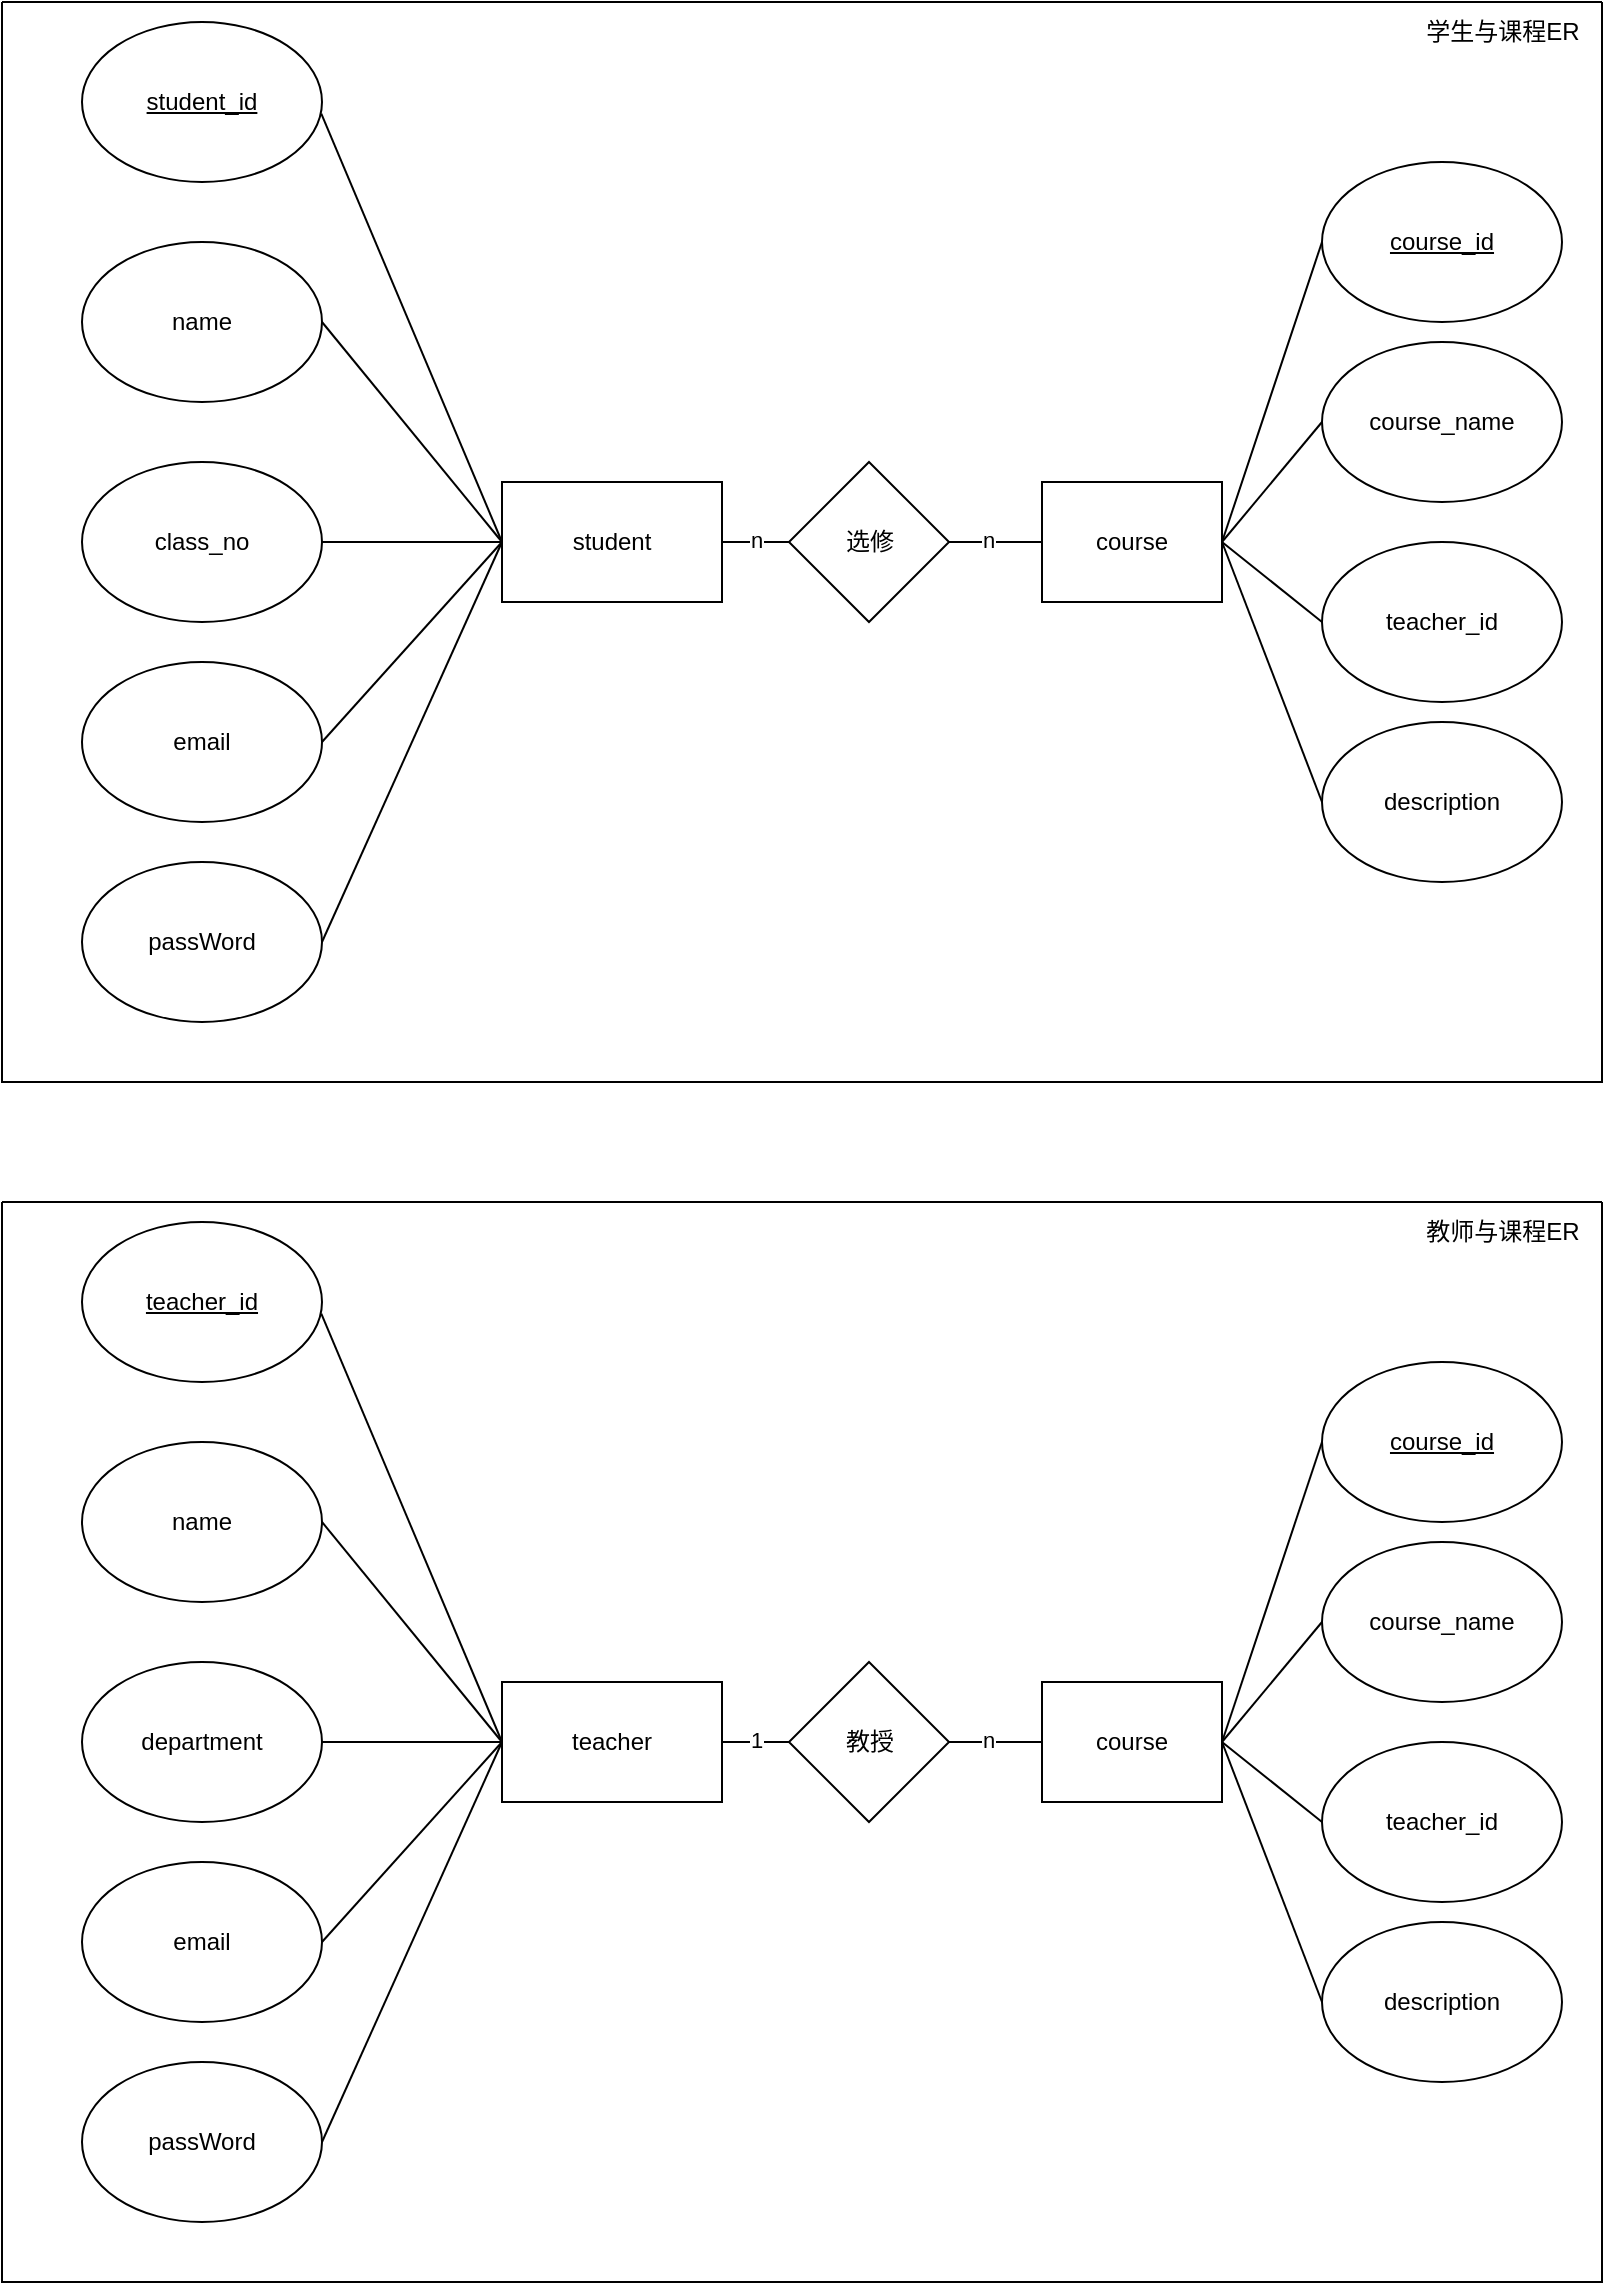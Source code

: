 <mxfile version="24.6.4" type="github">
  <diagram name="第 1 页" id="QonXaU6UfeMdcegaqnbO">
    <mxGraphModel dx="1238" dy="683" grid="1" gridSize="10" guides="1" tooltips="1" connect="1" arrows="1" fold="1" page="1" pageScale="1" pageWidth="827" pageHeight="1169" math="0" shadow="0">
      <root>
        <mxCell id="0" />
        <mxCell id="1" parent="0" />
        <mxCell id="vv5a64AxEaZxOqgttP_Y-31" value="" style="swimlane;startSize=0;" vertex="1" parent="1">
          <mxGeometry x="20" y="10" width="800" height="540" as="geometry">
            <mxRectangle x="20" y="10" width="50" height="40" as="alternateBounds" />
          </mxGeometry>
        </mxCell>
        <mxCell id="vv5a64AxEaZxOqgttP_Y-57" value="学生与课程ER" style="text;html=1;align=center;verticalAlign=middle;resizable=0;points=[];autosize=1;strokeColor=none;fillColor=none;" vertex="1" parent="vv5a64AxEaZxOqgttP_Y-31">
          <mxGeometry x="700" width="100" height="30" as="geometry" />
        </mxCell>
        <mxCell id="vv5a64AxEaZxOqgttP_Y-32" value="student" style="rounded=0;whiteSpace=wrap;html=1;" vertex="1" parent="1">
          <mxGeometry x="270" y="250" width="110" height="60" as="geometry" />
        </mxCell>
        <mxCell id="vv5a64AxEaZxOqgttP_Y-33" value="course" style="rounded=0;whiteSpace=wrap;html=1;" vertex="1" parent="1">
          <mxGeometry x="540" y="250" width="90" height="60" as="geometry" />
        </mxCell>
        <mxCell id="vv5a64AxEaZxOqgttP_Y-34" value="&lt;u&gt;student_id&lt;/u&gt;" style="ellipse;whiteSpace=wrap;html=1;" vertex="1" parent="1">
          <mxGeometry x="60" y="20" width="120" height="80" as="geometry" />
        </mxCell>
        <mxCell id="vv5a64AxEaZxOqgttP_Y-35" value="name" style="ellipse;whiteSpace=wrap;html=1;" vertex="1" parent="1">
          <mxGeometry x="60" y="130" width="120" height="80" as="geometry" />
        </mxCell>
        <mxCell id="vv5a64AxEaZxOqgttP_Y-36" value="class_no" style="ellipse;whiteSpace=wrap;html=1;" vertex="1" parent="1">
          <mxGeometry x="60" y="240" width="120" height="80" as="geometry" />
        </mxCell>
        <mxCell id="vv5a64AxEaZxOqgttP_Y-37" value="email" style="ellipse;whiteSpace=wrap;html=1;" vertex="1" parent="1">
          <mxGeometry x="60" y="340" width="120" height="80" as="geometry" />
        </mxCell>
        <mxCell id="vv5a64AxEaZxOqgttP_Y-38" value="passWord" style="ellipse;whiteSpace=wrap;html=1;" vertex="1" parent="1">
          <mxGeometry x="60" y="440" width="120" height="80" as="geometry" />
        </mxCell>
        <mxCell id="vv5a64AxEaZxOqgttP_Y-39" value="" style="endArrow=none;html=1;rounded=0;exitX=0.997;exitY=0.573;exitDx=0;exitDy=0;exitPerimeter=0;entryX=0;entryY=0.5;entryDx=0;entryDy=0;" edge="1" parent="1" source="vv5a64AxEaZxOqgttP_Y-34" target="vv5a64AxEaZxOqgttP_Y-32">
          <mxGeometry width="50" height="50" relative="1" as="geometry">
            <mxPoint x="350" y="320" as="sourcePoint" />
            <mxPoint x="400" y="270" as="targetPoint" />
          </mxGeometry>
        </mxCell>
        <mxCell id="vv5a64AxEaZxOqgttP_Y-40" value="" style="endArrow=none;html=1;rounded=0;exitX=1;exitY=0.5;exitDx=0;exitDy=0;" edge="1" parent="1" source="vv5a64AxEaZxOqgttP_Y-35">
          <mxGeometry width="50" height="50" relative="1" as="geometry">
            <mxPoint x="190" y="76" as="sourcePoint" />
            <mxPoint x="270" y="280" as="targetPoint" />
          </mxGeometry>
        </mxCell>
        <mxCell id="vv5a64AxEaZxOqgttP_Y-41" value="" style="endArrow=none;html=1;rounded=0;exitX=1;exitY=0.5;exitDx=0;exitDy=0;" edge="1" parent="1" source="vv5a64AxEaZxOqgttP_Y-36">
          <mxGeometry width="50" height="50" relative="1" as="geometry">
            <mxPoint x="200" y="86" as="sourcePoint" />
            <mxPoint x="270" y="280" as="targetPoint" />
          </mxGeometry>
        </mxCell>
        <mxCell id="vv5a64AxEaZxOqgttP_Y-42" value="" style="endArrow=none;html=1;rounded=0;exitX=1;exitY=0.5;exitDx=0;exitDy=0;" edge="1" parent="1" source="vv5a64AxEaZxOqgttP_Y-37">
          <mxGeometry width="50" height="50" relative="1" as="geometry">
            <mxPoint x="210" y="96" as="sourcePoint" />
            <mxPoint x="270" y="280" as="targetPoint" />
          </mxGeometry>
        </mxCell>
        <mxCell id="vv5a64AxEaZxOqgttP_Y-43" value="" style="endArrow=none;html=1;rounded=0;exitX=1;exitY=0.5;exitDx=0;exitDy=0;entryX=0;entryY=0.5;entryDx=0;entryDy=0;" edge="1" parent="1" source="vv5a64AxEaZxOqgttP_Y-38" target="vv5a64AxEaZxOqgttP_Y-32">
          <mxGeometry width="50" height="50" relative="1" as="geometry">
            <mxPoint x="220" y="106" as="sourcePoint" />
            <mxPoint x="310" y="320" as="targetPoint" />
          </mxGeometry>
        </mxCell>
        <mxCell id="vv5a64AxEaZxOqgttP_Y-44" value="&lt;u&gt;course_id&lt;/u&gt;" style="ellipse;whiteSpace=wrap;html=1;" vertex="1" parent="1">
          <mxGeometry x="680" y="90" width="120" height="80" as="geometry" />
        </mxCell>
        <mxCell id="vv5a64AxEaZxOqgttP_Y-45" value="course_name&lt;span style=&quot;color: rgba(0, 0, 0, 0); font-family: monospace; font-size: 0px; text-align: start; text-wrap: nowrap;&quot;&gt;%3CmxGraphModel%3E%3Croot%3E%3CmxCell%20id%3D%220%22%2F%3E%3CmxCell%20id%3D%221%22%20parent%3D%220%22%2F%3E%3CmxCell%20id%3D%222%22%20value%3D%22course_id%22%20style%3D%22ellipse%3BwhiteSpace%3Dwrap%3Bhtml%3D1%3B%22%20vertex%3D%221%22%20parent%3D%221%22%3E%3CmxGeometry%20x%3D%22640%22%20y%3D%2220%22%20width%3D%22120%22%20height%3D%2280%22%20as%3D%22geometry%22%2F%3E%3C%2FmxCell%3E%3C%2Froot%3E%3C%2FmxGraphModel%3E&lt;/span&gt;" style="ellipse;whiteSpace=wrap;html=1;" vertex="1" parent="1">
          <mxGeometry x="680" y="180" width="120" height="80" as="geometry" />
        </mxCell>
        <mxCell id="vv5a64AxEaZxOqgttP_Y-46" value="teacher_id&lt;span style=&quot;color: rgba(0, 0, 0, 0); font-family: monospace; font-size: 0px; text-align: start; text-wrap: nowrap;&quot;&gt;%3CmxGraphModel%3E%3Croot%3E%3CmxCell%20id%3D%220%22%2F%3E%3CmxCell%20id%3D%221%22%20parent%3D%220%22%2F%3E%3CmxCell%20id%3D%222%22%20value%3D%22course_id%22%20style%3D%22ellipse%3BwhiteSpace%3Dwrap%3Bhtml%3D1%3B%22%20vertex%3D%221%22%20parent%3D%221%22%3E%3CmxGeometry%20x%3D%22640%22%20y%3D%2220%22%20width%3D%22120%22%20height%3D%2280%22%20as%3D%22geometry%22%2F%3E%3C%2FmxCell%3E%3C%2Froot%3E%3C%2FmxGraphModel%3E&lt;/span&gt;" style="ellipse;whiteSpace=wrap;html=1;" vertex="1" parent="1">
          <mxGeometry x="680" y="280" width="120" height="80" as="geometry" />
        </mxCell>
        <mxCell id="vv5a64AxEaZxOqgttP_Y-47" value="&lt;div style=&quot;text-align: center;&quot;&gt;&lt;span style=&quot;text-align: start; background-color: initial;&quot;&gt;description&lt;/span&gt;&lt;span style=&quot;color: rgba(0, 0, 0, 0); font-family: monospace; font-size: 0px; text-align: start; text-wrap: nowrap; background-color: initial;&quot;&gt;3CmxGraphModel%3E%3Croot%3E%3CmxCell%20id%3D%220%22%2F%3E%3CmxCell%20id%3D%221%22%20parent%3D%220%22%2F%3E%3CmxCell%20id%3D%222%22%20value%3D%22course_id%22%20style%3D%22ellipse%3BwhiteSpace%3Dwrap%3Bhtml%3D1%3B%22%20vertex%3D%221%22%20parent%3D%221%22%3E%3CmxGeometry%20x%3D%22640%22%20y%3D%2220%22%20width%3D%22120%22%20height%3D%2280%22%20as%3D%22geometry%22%2F%3E%3C%2FmxCell%3E%3C%2Froot%3E%3C%2FmxGraphModel%3E&lt;/span&gt;&lt;/div&gt;" style="ellipse;whiteSpace=wrap;html=1;" vertex="1" parent="1">
          <mxGeometry x="680" y="370" width="120" height="80" as="geometry" />
        </mxCell>
        <mxCell id="vv5a64AxEaZxOqgttP_Y-48" value="" style="endArrow=none;html=1;rounded=0;exitX=0;exitY=0.5;exitDx=0;exitDy=0;entryX=1;entryY=0.5;entryDx=0;entryDy=0;" edge="1" parent="1" source="vv5a64AxEaZxOqgttP_Y-44" target="vv5a64AxEaZxOqgttP_Y-33">
          <mxGeometry width="50" height="50" relative="1" as="geometry">
            <mxPoint x="190" y="76" as="sourcePoint" />
            <mxPoint x="280" y="290" as="targetPoint" />
          </mxGeometry>
        </mxCell>
        <mxCell id="vv5a64AxEaZxOqgttP_Y-49" value="" style="endArrow=none;html=1;rounded=0;exitX=0;exitY=0.5;exitDx=0;exitDy=0;" edge="1" parent="1" source="vv5a64AxEaZxOqgttP_Y-45">
          <mxGeometry width="50" height="50" relative="1" as="geometry">
            <mxPoint x="690" y="140" as="sourcePoint" />
            <mxPoint x="630" y="280" as="targetPoint" />
          </mxGeometry>
        </mxCell>
        <mxCell id="vv5a64AxEaZxOqgttP_Y-50" value="" style="endArrow=none;html=1;rounded=0;exitX=0;exitY=0.5;exitDx=0;exitDy=0;" edge="1" parent="1" source="vv5a64AxEaZxOqgttP_Y-46">
          <mxGeometry width="50" height="50" relative="1" as="geometry">
            <mxPoint x="690" y="230" as="sourcePoint" />
            <mxPoint x="630" y="280" as="targetPoint" />
          </mxGeometry>
        </mxCell>
        <mxCell id="vv5a64AxEaZxOqgttP_Y-51" value="" style="endArrow=none;html=1;rounded=0;exitX=0;exitY=0.5;exitDx=0;exitDy=0;entryX=1;entryY=0.5;entryDx=0;entryDy=0;" edge="1" parent="1" source="vv5a64AxEaZxOqgttP_Y-47" target="vv5a64AxEaZxOqgttP_Y-33">
          <mxGeometry width="50" height="50" relative="1" as="geometry">
            <mxPoint x="690" y="330" as="sourcePoint" />
            <mxPoint x="640" y="290" as="targetPoint" />
          </mxGeometry>
        </mxCell>
        <mxCell id="vv5a64AxEaZxOqgttP_Y-52" value="选修" style="rhombus;whiteSpace=wrap;html=1;" vertex="1" parent="1">
          <mxGeometry x="413.5" y="240" width="80" height="80" as="geometry" />
        </mxCell>
        <mxCell id="vv5a64AxEaZxOqgttP_Y-53" value="" style="endArrow=none;html=1;rounded=0;exitX=1;exitY=0.5;exitDx=0;exitDy=0;entryX=0;entryY=0.5;entryDx=0;entryDy=0;" edge="1" parent="1" source="vv5a64AxEaZxOqgttP_Y-32" target="vv5a64AxEaZxOqgttP_Y-52">
          <mxGeometry width="50" height="50" relative="1" as="geometry">
            <mxPoint x="460" y="330" as="sourcePoint" />
            <mxPoint x="410" y="280" as="targetPoint" />
          </mxGeometry>
        </mxCell>
        <mxCell id="vv5a64AxEaZxOqgttP_Y-54" value="n" style="edgeLabel;html=1;align=center;verticalAlign=middle;resizable=0;points=[];" vertex="1" connectable="0" parent="vv5a64AxEaZxOqgttP_Y-53">
          <mxGeometry x="-0.234" y="2" relative="1" as="geometry">
            <mxPoint x="4" y="1" as="offset" />
          </mxGeometry>
        </mxCell>
        <mxCell id="vv5a64AxEaZxOqgttP_Y-55" value="" style="endArrow=none;html=1;rounded=0;exitX=1;exitY=0.5;exitDx=0;exitDy=0;entryX=0;entryY=0.5;entryDx=0;entryDy=0;" edge="1" parent="1" source="vv5a64AxEaZxOqgttP_Y-52" target="vv5a64AxEaZxOqgttP_Y-33">
          <mxGeometry width="50" height="50" relative="1" as="geometry">
            <mxPoint x="390" y="290" as="sourcePoint" />
            <mxPoint x="420" y="290" as="targetPoint" />
          </mxGeometry>
        </mxCell>
        <mxCell id="vv5a64AxEaZxOqgttP_Y-56" value="n" style="edgeLabel;html=1;align=center;verticalAlign=middle;resizable=0;points=[];" vertex="1" connectable="0" parent="vv5a64AxEaZxOqgttP_Y-55">
          <mxGeometry x="-0.185" y="-1" relative="1" as="geometry">
            <mxPoint y="-2" as="offset" />
          </mxGeometry>
        </mxCell>
        <mxCell id="vv5a64AxEaZxOqgttP_Y-58" value="" style="swimlane;startSize=0;" vertex="1" parent="1">
          <mxGeometry x="20" y="610" width="800" height="540" as="geometry">
            <mxRectangle x="20" y="10" width="50" height="40" as="alternateBounds" />
          </mxGeometry>
        </mxCell>
        <mxCell id="vv5a64AxEaZxOqgttP_Y-59" value="教师与课程ER" style="text;html=1;align=center;verticalAlign=middle;resizable=0;points=[];autosize=1;strokeColor=none;fillColor=none;" vertex="1" parent="vv5a64AxEaZxOqgttP_Y-58">
          <mxGeometry x="700" width="100" height="30" as="geometry" />
        </mxCell>
        <mxCell id="vv5a64AxEaZxOqgttP_Y-60" value="teacher" style="rounded=0;whiteSpace=wrap;html=1;" vertex="1" parent="1">
          <mxGeometry x="270" y="850" width="110" height="60" as="geometry" />
        </mxCell>
        <mxCell id="vv5a64AxEaZxOqgttP_Y-61" value="course" style="rounded=0;whiteSpace=wrap;html=1;" vertex="1" parent="1">
          <mxGeometry x="540" y="850" width="90" height="60" as="geometry" />
        </mxCell>
        <mxCell id="vv5a64AxEaZxOqgttP_Y-62" value="&lt;u&gt;teacher_id&lt;/u&gt;" style="ellipse;whiteSpace=wrap;html=1;" vertex="1" parent="1">
          <mxGeometry x="60" y="620" width="120" height="80" as="geometry" />
        </mxCell>
        <mxCell id="vv5a64AxEaZxOqgttP_Y-63" value="name" style="ellipse;whiteSpace=wrap;html=1;" vertex="1" parent="1">
          <mxGeometry x="60" y="730" width="120" height="80" as="geometry" />
        </mxCell>
        <mxCell id="vv5a64AxEaZxOqgttP_Y-64" value="department" style="ellipse;whiteSpace=wrap;html=1;" vertex="1" parent="1">
          <mxGeometry x="60" y="840" width="120" height="80" as="geometry" />
        </mxCell>
        <mxCell id="vv5a64AxEaZxOqgttP_Y-65" value="email" style="ellipse;whiteSpace=wrap;html=1;" vertex="1" parent="1">
          <mxGeometry x="60" y="940" width="120" height="80" as="geometry" />
        </mxCell>
        <mxCell id="vv5a64AxEaZxOqgttP_Y-66" value="passWord" style="ellipse;whiteSpace=wrap;html=1;" vertex="1" parent="1">
          <mxGeometry x="60" y="1040" width="120" height="80" as="geometry" />
        </mxCell>
        <mxCell id="vv5a64AxEaZxOqgttP_Y-67" value="" style="endArrow=none;html=1;rounded=0;exitX=0.997;exitY=0.573;exitDx=0;exitDy=0;exitPerimeter=0;entryX=0;entryY=0.5;entryDx=0;entryDy=0;" edge="1" parent="1" source="vv5a64AxEaZxOqgttP_Y-62" target="vv5a64AxEaZxOqgttP_Y-60">
          <mxGeometry width="50" height="50" relative="1" as="geometry">
            <mxPoint x="350" y="920" as="sourcePoint" />
            <mxPoint x="400" y="870" as="targetPoint" />
          </mxGeometry>
        </mxCell>
        <mxCell id="vv5a64AxEaZxOqgttP_Y-68" value="" style="endArrow=none;html=1;rounded=0;exitX=1;exitY=0.5;exitDx=0;exitDy=0;" edge="1" parent="1" source="vv5a64AxEaZxOqgttP_Y-63">
          <mxGeometry width="50" height="50" relative="1" as="geometry">
            <mxPoint x="190" y="676" as="sourcePoint" />
            <mxPoint x="270" y="880" as="targetPoint" />
          </mxGeometry>
        </mxCell>
        <mxCell id="vv5a64AxEaZxOqgttP_Y-69" value="" style="endArrow=none;html=1;rounded=0;exitX=1;exitY=0.5;exitDx=0;exitDy=0;" edge="1" parent="1" source="vv5a64AxEaZxOqgttP_Y-64">
          <mxGeometry width="50" height="50" relative="1" as="geometry">
            <mxPoint x="200" y="686" as="sourcePoint" />
            <mxPoint x="270" y="880" as="targetPoint" />
          </mxGeometry>
        </mxCell>
        <mxCell id="vv5a64AxEaZxOqgttP_Y-70" value="" style="endArrow=none;html=1;rounded=0;exitX=1;exitY=0.5;exitDx=0;exitDy=0;" edge="1" parent="1" source="vv5a64AxEaZxOqgttP_Y-65">
          <mxGeometry width="50" height="50" relative="1" as="geometry">
            <mxPoint x="210" y="696" as="sourcePoint" />
            <mxPoint x="270" y="880" as="targetPoint" />
          </mxGeometry>
        </mxCell>
        <mxCell id="vv5a64AxEaZxOqgttP_Y-71" value="" style="endArrow=none;html=1;rounded=0;exitX=1;exitY=0.5;exitDx=0;exitDy=0;entryX=0;entryY=0.5;entryDx=0;entryDy=0;" edge="1" parent="1" source="vv5a64AxEaZxOqgttP_Y-66" target="vv5a64AxEaZxOqgttP_Y-60">
          <mxGeometry width="50" height="50" relative="1" as="geometry">
            <mxPoint x="220" y="706" as="sourcePoint" />
            <mxPoint x="310" y="920" as="targetPoint" />
          </mxGeometry>
        </mxCell>
        <mxCell id="vv5a64AxEaZxOqgttP_Y-72" value="&lt;u&gt;course_id&lt;/u&gt;" style="ellipse;whiteSpace=wrap;html=1;" vertex="1" parent="1">
          <mxGeometry x="680" y="690" width="120" height="80" as="geometry" />
        </mxCell>
        <mxCell id="vv5a64AxEaZxOqgttP_Y-73" value="course_name&lt;span style=&quot;color: rgba(0, 0, 0, 0); font-family: monospace; font-size: 0px; text-align: start; text-wrap: nowrap;&quot;&gt;%3CmxGraphModel%3E%3Croot%3E%3CmxCell%20id%3D%220%22%2F%3E%3CmxCell%20id%3D%221%22%20parent%3D%220%22%2F%3E%3CmxCell%20id%3D%222%22%20value%3D%22course_id%22%20style%3D%22ellipse%3BwhiteSpace%3Dwrap%3Bhtml%3D1%3B%22%20vertex%3D%221%22%20parent%3D%221%22%3E%3CmxGeometry%20x%3D%22640%22%20y%3D%2220%22%20width%3D%22120%22%20height%3D%2280%22%20as%3D%22geometry%22%2F%3E%3C%2FmxCell%3E%3C%2Froot%3E%3C%2FmxGraphModel%3E&lt;/span&gt;" style="ellipse;whiteSpace=wrap;html=1;" vertex="1" parent="1">
          <mxGeometry x="680" y="780" width="120" height="80" as="geometry" />
        </mxCell>
        <mxCell id="vv5a64AxEaZxOqgttP_Y-74" value="teacher_id&lt;span style=&quot;color: rgba(0, 0, 0, 0); font-family: monospace; font-size: 0px; text-align: start; text-wrap: nowrap;&quot;&gt;%3CmxGraphModel%3E%3Croot%3E%3CmxCell%20id%3D%220%22%2F%3E%3CmxCell%20id%3D%221%22%20parent%3D%220%22%2F%3E%3CmxCell%20id%3D%222%22%20value%3D%22course_id%22%20style%3D%22ellipse%3BwhiteSpace%3Dwrap%3Bhtml%3D1%3B%22%20vertex%3D%221%22%20parent%3D%221%22%3E%3CmxGeometry%20x%3D%22640%22%20y%3D%2220%22%20width%3D%22120%22%20height%3D%2280%22%20as%3D%22geometry%22%2F%3E%3C%2FmxCell%3E%3C%2Froot%3E%3C%2FmxGraphModel%3E&lt;/span&gt;" style="ellipse;whiteSpace=wrap;html=1;" vertex="1" parent="1">
          <mxGeometry x="680" y="880" width="120" height="80" as="geometry" />
        </mxCell>
        <mxCell id="vv5a64AxEaZxOqgttP_Y-75" value="&lt;div style=&quot;text-align: center;&quot;&gt;&lt;span style=&quot;text-align: start; background-color: initial;&quot;&gt;description&lt;/span&gt;&lt;span style=&quot;color: rgba(0, 0, 0, 0); font-family: monospace; font-size: 0px; text-align: start; text-wrap: nowrap; background-color: initial;&quot;&gt;3CmxGraphModel%3E%3Croot%3E%3CmxCell%20id%3D%220%22%2F%3E%3CmxCell%20id%3D%221%22%20parent%3D%220%22%2F%3E%3CmxCell%20id%3D%222%22%20value%3D%22course_id%22%20style%3D%22ellipse%3BwhiteSpace%3Dwrap%3Bhtml%3D1%3B%22%20vertex%3D%221%22%20parent%3D%221%22%3E%3CmxGeometry%20x%3D%22640%22%20y%3D%2220%22%20width%3D%22120%22%20height%3D%2280%22%20as%3D%22geometry%22%2F%3E%3C%2FmxCell%3E%3C%2Froot%3E%3C%2FmxGraphModel%3E&lt;/span&gt;&lt;/div&gt;" style="ellipse;whiteSpace=wrap;html=1;" vertex="1" parent="1">
          <mxGeometry x="680" y="970" width="120" height="80" as="geometry" />
        </mxCell>
        <mxCell id="vv5a64AxEaZxOqgttP_Y-76" value="" style="endArrow=none;html=1;rounded=0;exitX=0;exitY=0.5;exitDx=0;exitDy=0;entryX=1;entryY=0.5;entryDx=0;entryDy=0;" edge="1" parent="1" source="vv5a64AxEaZxOqgttP_Y-72" target="vv5a64AxEaZxOqgttP_Y-61">
          <mxGeometry width="50" height="50" relative="1" as="geometry">
            <mxPoint x="190" y="676" as="sourcePoint" />
            <mxPoint x="280" y="890" as="targetPoint" />
          </mxGeometry>
        </mxCell>
        <mxCell id="vv5a64AxEaZxOqgttP_Y-77" value="" style="endArrow=none;html=1;rounded=0;exitX=0;exitY=0.5;exitDx=0;exitDy=0;" edge="1" parent="1" source="vv5a64AxEaZxOqgttP_Y-73">
          <mxGeometry width="50" height="50" relative="1" as="geometry">
            <mxPoint x="690" y="740" as="sourcePoint" />
            <mxPoint x="630" y="880" as="targetPoint" />
          </mxGeometry>
        </mxCell>
        <mxCell id="vv5a64AxEaZxOqgttP_Y-78" value="" style="endArrow=none;html=1;rounded=0;exitX=0;exitY=0.5;exitDx=0;exitDy=0;" edge="1" parent="1" source="vv5a64AxEaZxOqgttP_Y-74">
          <mxGeometry width="50" height="50" relative="1" as="geometry">
            <mxPoint x="690" y="830" as="sourcePoint" />
            <mxPoint x="630" y="880" as="targetPoint" />
          </mxGeometry>
        </mxCell>
        <mxCell id="vv5a64AxEaZxOqgttP_Y-79" value="" style="endArrow=none;html=1;rounded=0;exitX=0;exitY=0.5;exitDx=0;exitDy=0;entryX=1;entryY=0.5;entryDx=0;entryDy=0;" edge="1" parent="1" source="vv5a64AxEaZxOqgttP_Y-75" target="vv5a64AxEaZxOqgttP_Y-61">
          <mxGeometry width="50" height="50" relative="1" as="geometry">
            <mxPoint x="690" y="930" as="sourcePoint" />
            <mxPoint x="640" y="890" as="targetPoint" />
          </mxGeometry>
        </mxCell>
        <mxCell id="vv5a64AxEaZxOqgttP_Y-80" value="教授" style="rhombus;whiteSpace=wrap;html=1;" vertex="1" parent="1">
          <mxGeometry x="413.5" y="840" width="80" height="80" as="geometry" />
        </mxCell>
        <mxCell id="vv5a64AxEaZxOqgttP_Y-81" value="" style="endArrow=none;html=1;rounded=0;exitX=1;exitY=0.5;exitDx=0;exitDy=0;entryX=0;entryY=0.5;entryDx=0;entryDy=0;" edge="1" parent="1" source="vv5a64AxEaZxOqgttP_Y-60" target="vv5a64AxEaZxOqgttP_Y-80">
          <mxGeometry width="50" height="50" relative="1" as="geometry">
            <mxPoint x="460" y="930" as="sourcePoint" />
            <mxPoint x="410" y="880" as="targetPoint" />
          </mxGeometry>
        </mxCell>
        <mxCell id="vv5a64AxEaZxOqgttP_Y-82" value="1" style="edgeLabel;html=1;align=center;verticalAlign=middle;resizable=0;points=[];" vertex="1" connectable="0" parent="vv5a64AxEaZxOqgttP_Y-81">
          <mxGeometry x="-0.234" y="2" relative="1" as="geometry">
            <mxPoint x="4" y="1" as="offset" />
          </mxGeometry>
        </mxCell>
        <mxCell id="vv5a64AxEaZxOqgttP_Y-83" value="" style="endArrow=none;html=1;rounded=0;exitX=1;exitY=0.5;exitDx=0;exitDy=0;entryX=0;entryY=0.5;entryDx=0;entryDy=0;" edge="1" parent="1" source="vv5a64AxEaZxOqgttP_Y-80" target="vv5a64AxEaZxOqgttP_Y-61">
          <mxGeometry width="50" height="50" relative="1" as="geometry">
            <mxPoint x="390" y="890" as="sourcePoint" />
            <mxPoint x="420" y="890" as="targetPoint" />
          </mxGeometry>
        </mxCell>
        <mxCell id="vv5a64AxEaZxOqgttP_Y-84" value="n" style="edgeLabel;html=1;align=center;verticalAlign=middle;resizable=0;points=[];" vertex="1" connectable="0" parent="vv5a64AxEaZxOqgttP_Y-83">
          <mxGeometry x="-0.185" y="-1" relative="1" as="geometry">
            <mxPoint y="-2" as="offset" />
          </mxGeometry>
        </mxCell>
      </root>
    </mxGraphModel>
  </diagram>
</mxfile>

